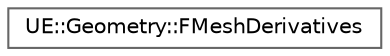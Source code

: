 digraph "Graphical Class Hierarchy"
{
 // INTERACTIVE_SVG=YES
 // LATEX_PDF_SIZE
  bgcolor="transparent";
  edge [fontname=Helvetica,fontsize=10,labelfontname=Helvetica,labelfontsize=10];
  node [fontname=Helvetica,fontsize=10,shape=box,height=0.2,width=0.4];
  rankdir="LR";
  Node0 [id="Node000000",label="UE::Geometry::FMeshDerivatives",height=0.2,width=0.4,color="grey40", fillcolor="white", style="filled",URL="$d2/d3f/classUE_1_1Geometry_1_1FMeshDerivatives.html",tooltip="First derivatives of some mesh quantities with respect to particular vertex positions."];
}
